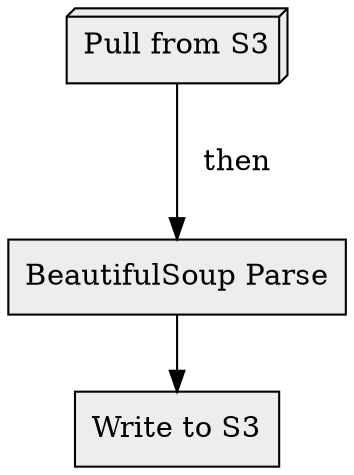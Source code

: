 digraph "x"{
  s3 [href="javascript:select_node('s3')", label="Pull from S3", fillcolor="#ededed", style="filled", shape="box3d"];
  soup [href="javascript:select_node('soup')", label="BeautifulSoup Parse", fillcolor="#ededed", style="filled", shape="rectangle"];
  new [href="javascript:select_node('new')", label="Write to S3", fillcolor="#ededed", style="filled", shape="rectangle"];

  s3 -> soup [label=<<table cellpadding="10" border="0" cellborder="0">
                        <tr><td>then</td></tr>
                      </table>>]
  soup -> new;
}